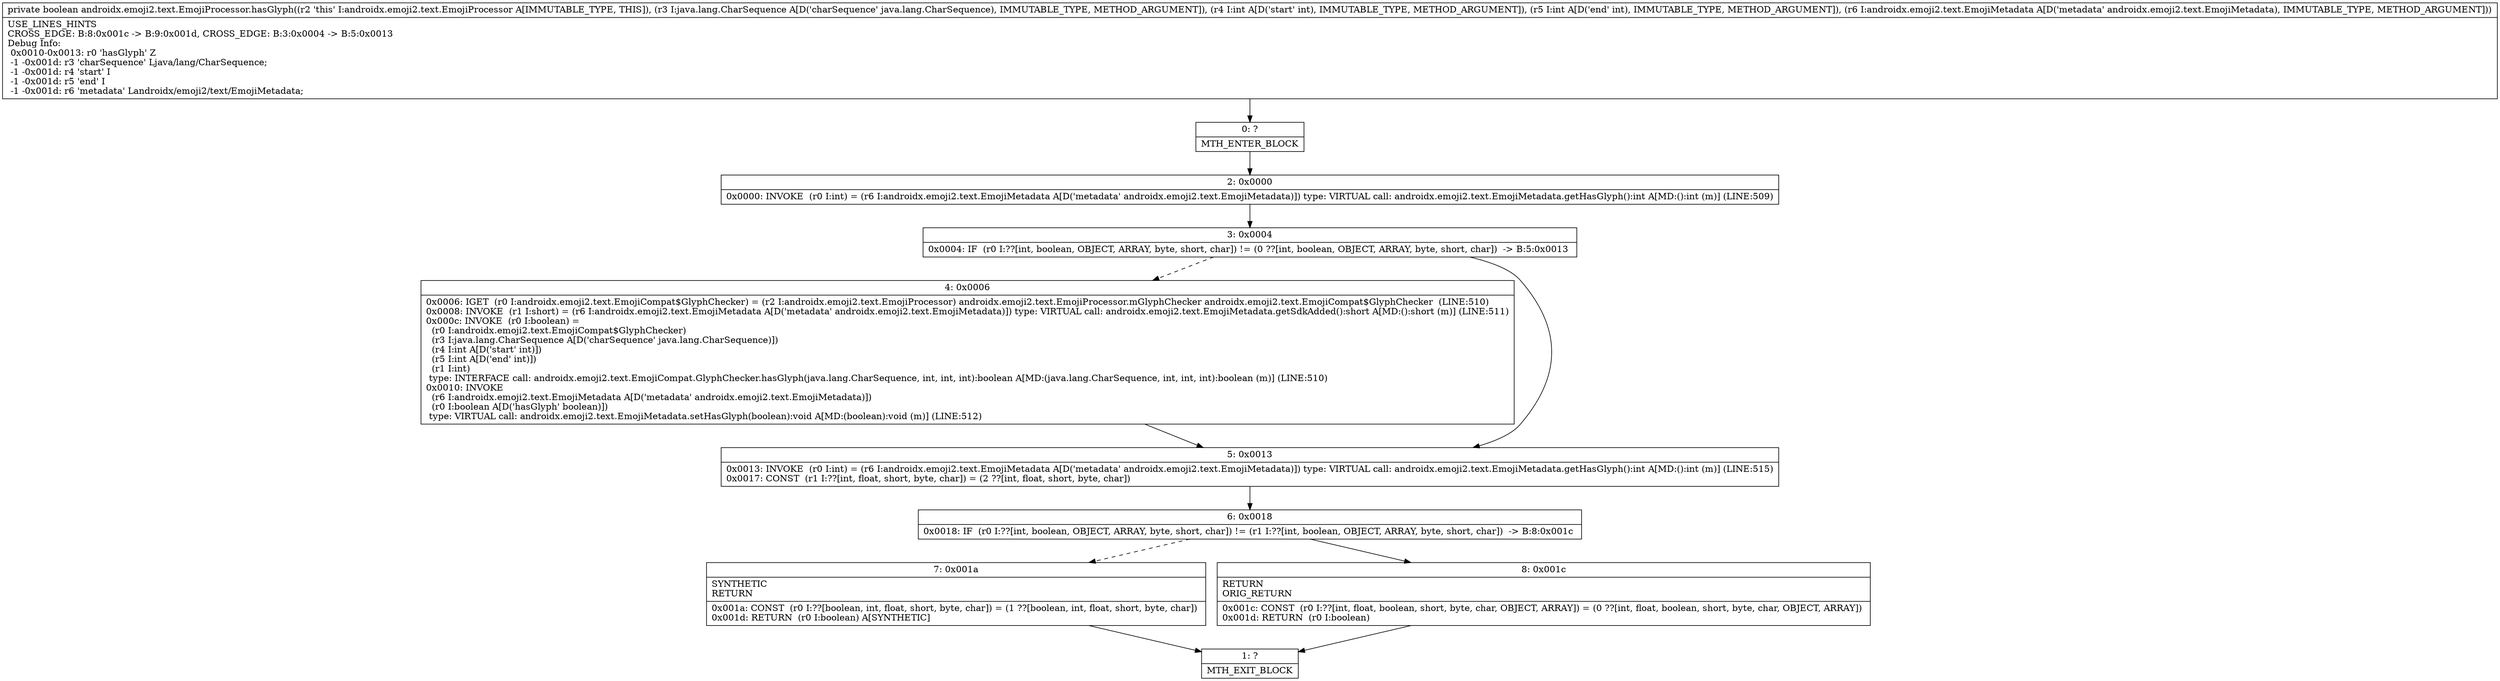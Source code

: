 digraph "CFG forandroidx.emoji2.text.EmojiProcessor.hasGlyph(Ljava\/lang\/CharSequence;IILandroidx\/emoji2\/text\/EmojiMetadata;)Z" {
Node_0 [shape=record,label="{0\:\ ?|MTH_ENTER_BLOCK\l}"];
Node_2 [shape=record,label="{2\:\ 0x0000|0x0000: INVOKE  (r0 I:int) = (r6 I:androidx.emoji2.text.EmojiMetadata A[D('metadata' androidx.emoji2.text.EmojiMetadata)]) type: VIRTUAL call: androidx.emoji2.text.EmojiMetadata.getHasGlyph():int A[MD:():int (m)] (LINE:509)\l}"];
Node_3 [shape=record,label="{3\:\ 0x0004|0x0004: IF  (r0 I:??[int, boolean, OBJECT, ARRAY, byte, short, char]) != (0 ??[int, boolean, OBJECT, ARRAY, byte, short, char])  \-\> B:5:0x0013 \l}"];
Node_4 [shape=record,label="{4\:\ 0x0006|0x0006: IGET  (r0 I:androidx.emoji2.text.EmojiCompat$GlyphChecker) = (r2 I:androidx.emoji2.text.EmojiProcessor) androidx.emoji2.text.EmojiProcessor.mGlyphChecker androidx.emoji2.text.EmojiCompat$GlyphChecker  (LINE:510)\l0x0008: INVOKE  (r1 I:short) = (r6 I:androidx.emoji2.text.EmojiMetadata A[D('metadata' androidx.emoji2.text.EmojiMetadata)]) type: VIRTUAL call: androidx.emoji2.text.EmojiMetadata.getSdkAdded():short A[MD:():short (m)] (LINE:511)\l0x000c: INVOKE  (r0 I:boolean) = \l  (r0 I:androidx.emoji2.text.EmojiCompat$GlyphChecker)\l  (r3 I:java.lang.CharSequence A[D('charSequence' java.lang.CharSequence)])\l  (r4 I:int A[D('start' int)])\l  (r5 I:int A[D('end' int)])\l  (r1 I:int)\l type: INTERFACE call: androidx.emoji2.text.EmojiCompat.GlyphChecker.hasGlyph(java.lang.CharSequence, int, int, int):boolean A[MD:(java.lang.CharSequence, int, int, int):boolean (m)] (LINE:510)\l0x0010: INVOKE  \l  (r6 I:androidx.emoji2.text.EmojiMetadata A[D('metadata' androidx.emoji2.text.EmojiMetadata)])\l  (r0 I:boolean A[D('hasGlyph' boolean)])\l type: VIRTUAL call: androidx.emoji2.text.EmojiMetadata.setHasGlyph(boolean):void A[MD:(boolean):void (m)] (LINE:512)\l}"];
Node_5 [shape=record,label="{5\:\ 0x0013|0x0013: INVOKE  (r0 I:int) = (r6 I:androidx.emoji2.text.EmojiMetadata A[D('metadata' androidx.emoji2.text.EmojiMetadata)]) type: VIRTUAL call: androidx.emoji2.text.EmojiMetadata.getHasGlyph():int A[MD:():int (m)] (LINE:515)\l0x0017: CONST  (r1 I:??[int, float, short, byte, char]) = (2 ??[int, float, short, byte, char]) \l}"];
Node_6 [shape=record,label="{6\:\ 0x0018|0x0018: IF  (r0 I:??[int, boolean, OBJECT, ARRAY, byte, short, char]) != (r1 I:??[int, boolean, OBJECT, ARRAY, byte, short, char])  \-\> B:8:0x001c \l}"];
Node_7 [shape=record,label="{7\:\ 0x001a|SYNTHETIC\lRETURN\l|0x001a: CONST  (r0 I:??[boolean, int, float, short, byte, char]) = (1 ??[boolean, int, float, short, byte, char]) \l0x001d: RETURN  (r0 I:boolean) A[SYNTHETIC]\l}"];
Node_1 [shape=record,label="{1\:\ ?|MTH_EXIT_BLOCK\l}"];
Node_8 [shape=record,label="{8\:\ 0x001c|RETURN\lORIG_RETURN\l|0x001c: CONST  (r0 I:??[int, float, boolean, short, byte, char, OBJECT, ARRAY]) = (0 ??[int, float, boolean, short, byte, char, OBJECT, ARRAY]) \l0x001d: RETURN  (r0 I:boolean) \l}"];
MethodNode[shape=record,label="{private boolean androidx.emoji2.text.EmojiProcessor.hasGlyph((r2 'this' I:androidx.emoji2.text.EmojiProcessor A[IMMUTABLE_TYPE, THIS]), (r3 I:java.lang.CharSequence A[D('charSequence' java.lang.CharSequence), IMMUTABLE_TYPE, METHOD_ARGUMENT]), (r4 I:int A[D('start' int), IMMUTABLE_TYPE, METHOD_ARGUMENT]), (r5 I:int A[D('end' int), IMMUTABLE_TYPE, METHOD_ARGUMENT]), (r6 I:androidx.emoji2.text.EmojiMetadata A[D('metadata' androidx.emoji2.text.EmojiMetadata), IMMUTABLE_TYPE, METHOD_ARGUMENT]))  | USE_LINES_HINTS\lCROSS_EDGE: B:8:0x001c \-\> B:9:0x001d, CROSS_EDGE: B:3:0x0004 \-\> B:5:0x0013\lDebug Info:\l  0x0010\-0x0013: r0 'hasGlyph' Z\l  \-1 \-0x001d: r3 'charSequence' Ljava\/lang\/CharSequence;\l  \-1 \-0x001d: r4 'start' I\l  \-1 \-0x001d: r5 'end' I\l  \-1 \-0x001d: r6 'metadata' Landroidx\/emoji2\/text\/EmojiMetadata;\l}"];
MethodNode -> Node_0;Node_0 -> Node_2;
Node_2 -> Node_3;
Node_3 -> Node_4[style=dashed];
Node_3 -> Node_5;
Node_4 -> Node_5;
Node_5 -> Node_6;
Node_6 -> Node_7[style=dashed];
Node_6 -> Node_8;
Node_7 -> Node_1;
Node_8 -> Node_1;
}

